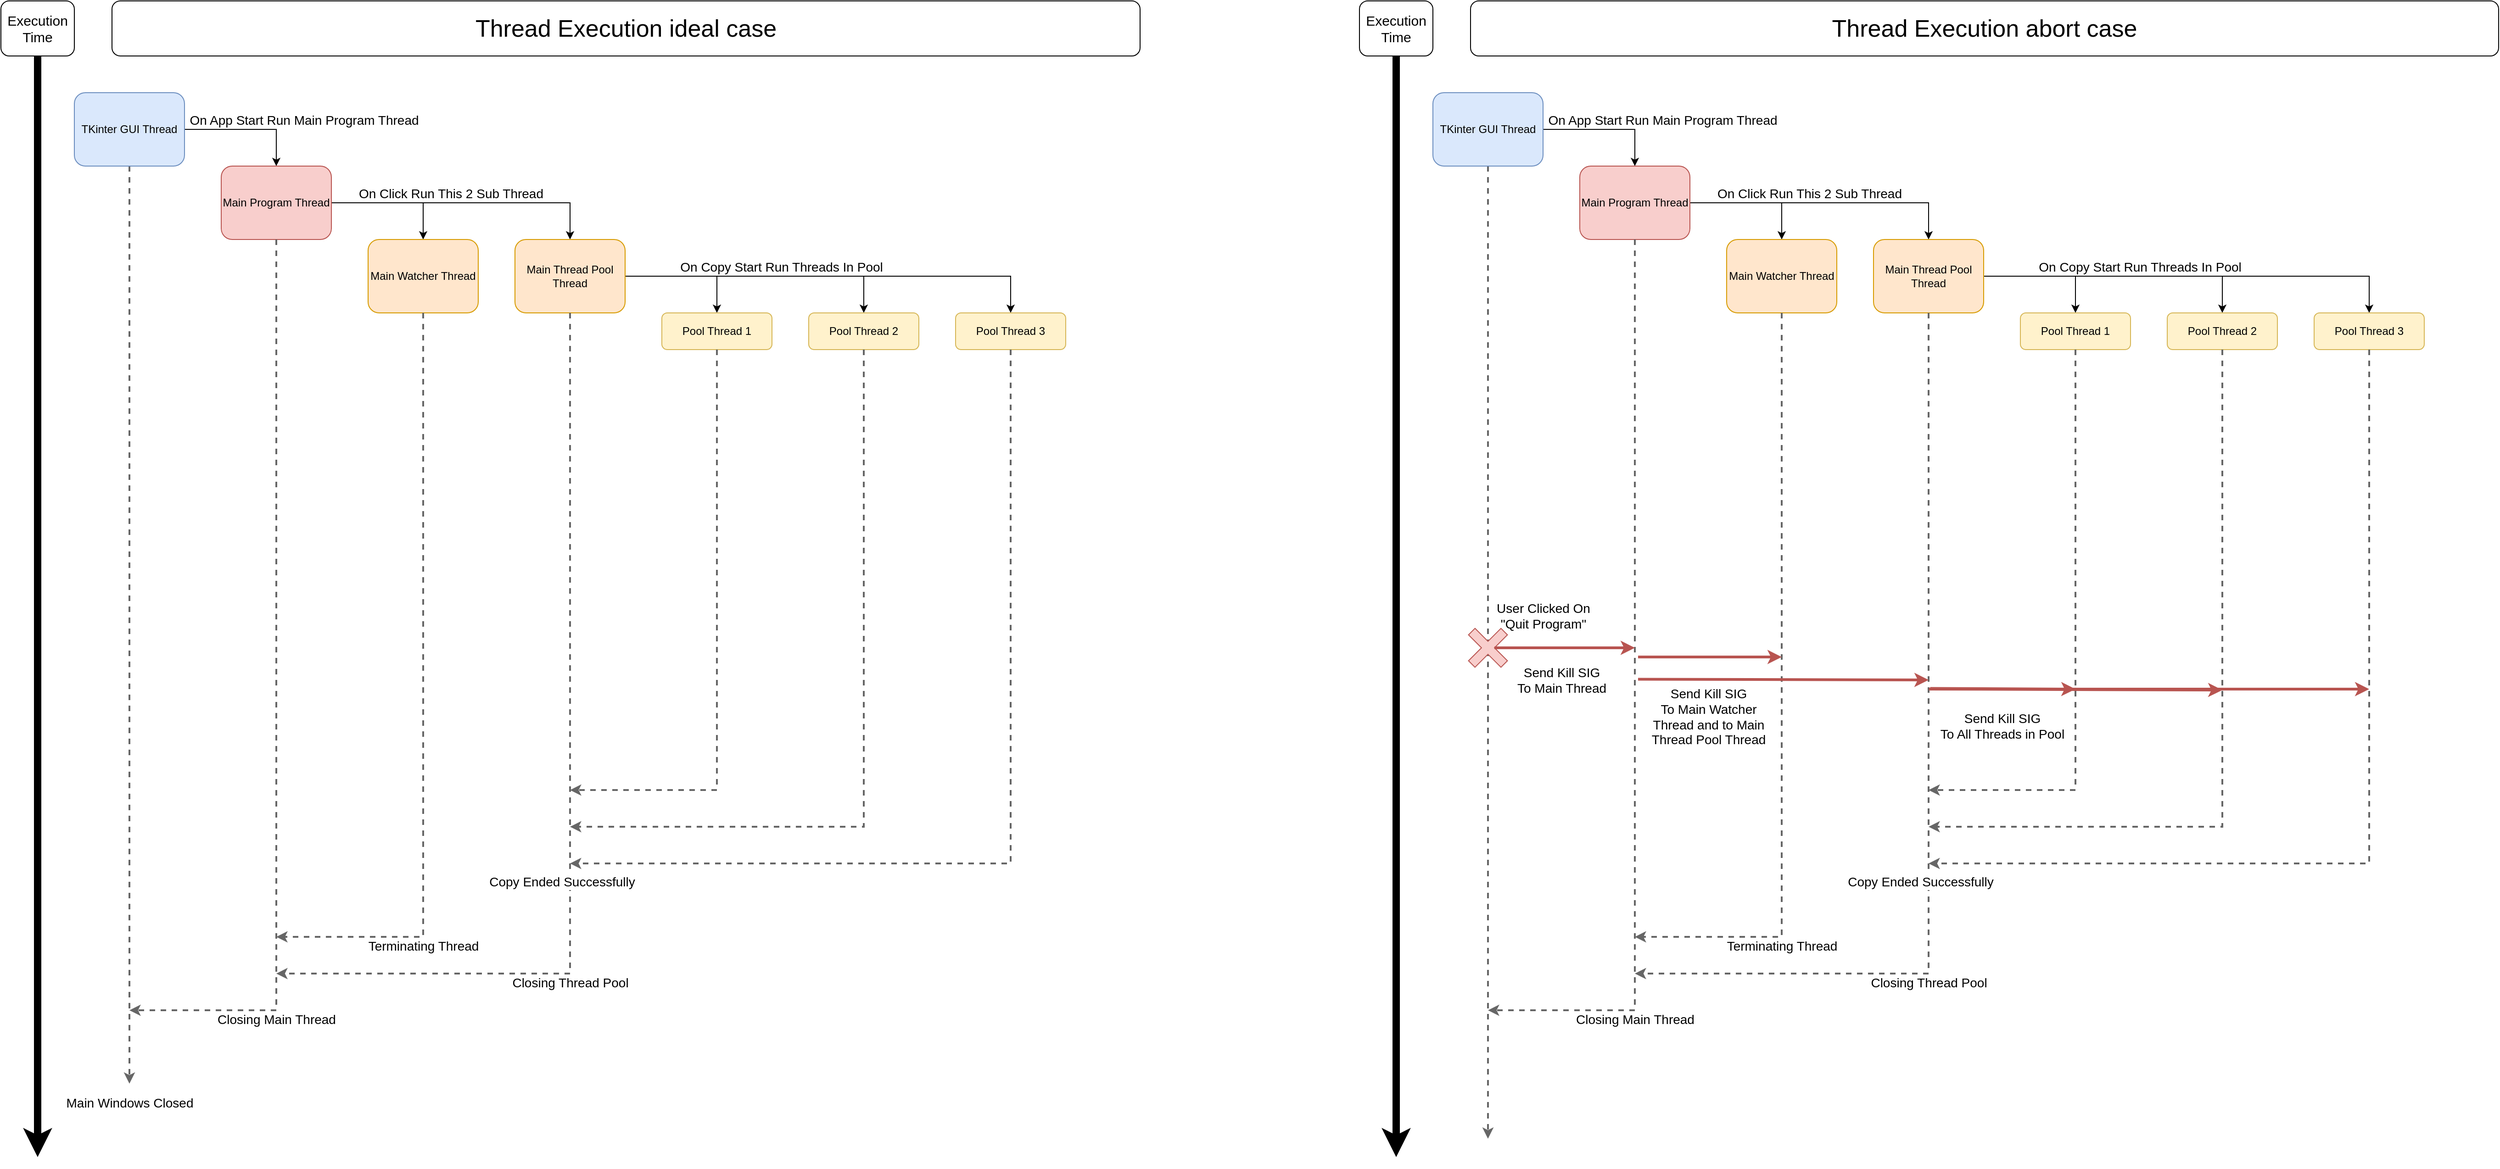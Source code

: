 <mxfile version="21.2.8" type="device">
  <diagram name="Page-1" id="ymSuN-ZyJhWG2fc5j15q">
    <mxGraphModel dx="1846" dy="2400" grid="1" gridSize="10" guides="1" tooltips="1" connect="1" arrows="1" fold="1" page="1" pageScale="1" pageWidth="827" pageHeight="1169" math="0" shadow="0">
      <root>
        <mxCell id="0" />
        <mxCell id="1" parent="0" />
        <mxCell id="BRfnsDcs4DEsO94Z_U3y-1" value="" style="endArrow=classic;html=1;rounded=0;strokeWidth=8;exitX=0.5;exitY=1;exitDx=0;exitDy=0;" parent="1" source="BRfnsDcs4DEsO94Z_U3y-26" edge="1">
          <mxGeometry width="50" height="50" relative="1" as="geometry">
            <mxPoint x="40" y="80" as="sourcePoint" />
            <mxPoint x="40" y="1240" as="targetPoint" />
          </mxGeometry>
        </mxCell>
        <mxCell id="BRfnsDcs4DEsO94Z_U3y-4" style="edgeStyle=orthogonalEdgeStyle;rounded=0;orthogonalLoop=1;jettySize=auto;html=1;entryX=0.5;entryY=0;entryDx=0;entryDy=0;" parent="1" source="BRfnsDcs4DEsO94Z_U3y-2" target="BRfnsDcs4DEsO94Z_U3y-3" edge="1">
          <mxGeometry relative="1" as="geometry">
            <Array as="points">
              <mxPoint x="300" y="120" />
            </Array>
          </mxGeometry>
        </mxCell>
        <mxCell id="BRfnsDcs4DEsO94Z_U3y-28" value="On App Start Run Main Program Thread" style="edgeLabel;html=1;align=center;verticalAlign=middle;resizable=0;points=[];fontSize=14;" parent="BRfnsDcs4DEsO94Z_U3y-4" vertex="1" connectable="0">
          <mxGeometry x="-0.09" y="2" relative="1" as="geometry">
            <mxPoint x="66" y="-8" as="offset" />
          </mxGeometry>
        </mxCell>
        <mxCell id="BRfnsDcs4DEsO94Z_U3y-11" style="edgeStyle=orthogonalEdgeStyle;rounded=0;orthogonalLoop=1;jettySize=auto;html=1;dashed=1;strokeWidth=2;fillColor=#f5f5f5;strokeColor=#666666;fontStyle=1" parent="1" source="BRfnsDcs4DEsO94Z_U3y-2" edge="1">
          <mxGeometry relative="1" as="geometry">
            <mxPoint x="140" y="1160" as="targetPoint" />
            <Array as="points">
              <mxPoint x="140" y="420" />
              <mxPoint x="140" y="420" />
            </Array>
          </mxGeometry>
        </mxCell>
        <mxCell id="BRfnsDcs4DEsO94Z_U3y-27" value="Main Windows Closed" style="edgeLabel;html=1;align=center;verticalAlign=middle;resizable=0;points=[];fontSize=14;" parent="BRfnsDcs4DEsO94Z_U3y-11" vertex="1" connectable="0">
          <mxGeometry x="0.911" relative="1" as="geometry">
            <mxPoint y="65" as="offset" />
          </mxGeometry>
        </mxCell>
        <mxCell id="BRfnsDcs4DEsO94Z_U3y-2" value="TKinter GUI Thread" style="rounded=1;whiteSpace=wrap;html=1;fillColor=#dae8fc;strokeColor=#6c8ebf;" parent="1" vertex="1">
          <mxGeometry x="80" y="80" width="120" height="80" as="geometry" />
        </mxCell>
        <mxCell id="BRfnsDcs4DEsO94Z_U3y-7" value="" style="edgeStyle=orthogonalEdgeStyle;rounded=0;orthogonalLoop=1;jettySize=auto;html=1;" parent="1" source="BRfnsDcs4DEsO94Z_U3y-3" target="BRfnsDcs4DEsO94Z_U3y-6" edge="1">
          <mxGeometry relative="1" as="geometry">
            <Array as="points">
              <mxPoint x="460" y="200" />
            </Array>
          </mxGeometry>
        </mxCell>
        <mxCell id="BRfnsDcs4DEsO94Z_U3y-10" style="edgeStyle=orthogonalEdgeStyle;rounded=0;orthogonalLoop=1;jettySize=auto;html=1;entryX=0.5;entryY=0;entryDx=0;entryDy=0;" parent="1" source="BRfnsDcs4DEsO94Z_U3y-3" target="BRfnsDcs4DEsO94Z_U3y-9" edge="1">
          <mxGeometry relative="1" as="geometry" />
        </mxCell>
        <mxCell id="BRfnsDcs4DEsO94Z_U3y-3" value="Main Program Thread" style="rounded=1;whiteSpace=wrap;html=1;fillColor=#f8cecc;strokeColor=#b85450;" parent="1" vertex="1">
          <mxGeometry x="240" y="160" width="120" height="80" as="geometry" />
        </mxCell>
        <mxCell id="BRfnsDcs4DEsO94Z_U3y-6" value="Main Watcher Thread" style="whiteSpace=wrap;html=1;fillColor=#ffe6cc;strokeColor=#d79b00;rounded=1;" parent="1" vertex="1">
          <mxGeometry x="400" y="240" width="120" height="80" as="geometry" />
        </mxCell>
        <mxCell id="BRfnsDcs4DEsO94Z_U3y-17" value="" style="edgeStyle=orthogonalEdgeStyle;rounded=0;orthogonalLoop=1;jettySize=auto;html=1;entryX=0.5;entryY=0;entryDx=0;entryDy=0;" parent="1" source="BRfnsDcs4DEsO94Z_U3y-9" target="BRfnsDcs4DEsO94Z_U3y-16" edge="1">
          <mxGeometry relative="1" as="geometry" />
        </mxCell>
        <mxCell id="BRfnsDcs4DEsO94Z_U3y-20" style="edgeStyle=orthogonalEdgeStyle;rounded=0;orthogonalLoop=1;jettySize=auto;html=1;entryX=0.5;entryY=0;entryDx=0;entryDy=0;" parent="1" source="BRfnsDcs4DEsO94Z_U3y-9" target="BRfnsDcs4DEsO94Z_U3y-18" edge="1">
          <mxGeometry relative="1" as="geometry" />
        </mxCell>
        <mxCell id="BRfnsDcs4DEsO94Z_U3y-21" style="edgeStyle=orthogonalEdgeStyle;rounded=0;orthogonalLoop=1;jettySize=auto;html=1;entryX=0.5;entryY=0;entryDx=0;entryDy=0;" parent="1" source="BRfnsDcs4DEsO94Z_U3y-9" target="BRfnsDcs4DEsO94Z_U3y-19" edge="1">
          <mxGeometry relative="1" as="geometry" />
        </mxCell>
        <mxCell id="BRfnsDcs4DEsO94Z_U3y-9" value="Main Thread Pool Thread" style="whiteSpace=wrap;html=1;fillColor=#ffe6cc;strokeColor=#d79b00;rounded=1;" parent="1" vertex="1">
          <mxGeometry x="560" y="240" width="120" height="80" as="geometry" />
        </mxCell>
        <mxCell id="BRfnsDcs4DEsO94Z_U3y-12" style="edgeStyle=orthogonalEdgeStyle;rounded=0;orthogonalLoop=1;jettySize=auto;html=1;dashed=1;strokeWidth=2;fillColor=#f5f5f5;strokeColor=#666666;fontStyle=1;exitX=0.5;exitY=1;exitDx=0;exitDy=0;" parent="1" source="BRfnsDcs4DEsO94Z_U3y-3" edge="1">
          <mxGeometry relative="1" as="geometry">
            <mxPoint x="140" y="1080" as="targetPoint" />
            <mxPoint x="299.5" y="260" as="sourcePoint" />
            <Array as="points">
              <mxPoint x="300" y="1080" />
            </Array>
          </mxGeometry>
        </mxCell>
        <mxCell id="BRfnsDcs4DEsO94Z_U3y-13" style="edgeStyle=orthogonalEdgeStyle;rounded=0;orthogonalLoop=1;jettySize=auto;html=1;dashed=1;strokeWidth=2;fillColor=#f5f5f5;strokeColor=#666666;fontStyle=1;exitX=0.5;exitY=1;exitDx=0;exitDy=0;" parent="1" source="BRfnsDcs4DEsO94Z_U3y-6" edge="1">
          <mxGeometry relative="1" as="geometry">
            <mxPoint x="300" y="1000" as="targetPoint" />
            <mxPoint x="459.5" y="330" as="sourcePoint" />
            <Array as="points">
              <mxPoint x="460" y="1000" />
            </Array>
          </mxGeometry>
        </mxCell>
        <mxCell id="BRfnsDcs4DEsO94Z_U3y-14" style="edgeStyle=orthogonalEdgeStyle;rounded=0;orthogonalLoop=1;jettySize=auto;html=1;dashed=1;strokeWidth=2;fillColor=#f5f5f5;strokeColor=#666666;fontStyle=1;exitX=0.5;exitY=1;exitDx=0;exitDy=0;" parent="1" source="BRfnsDcs4DEsO94Z_U3y-9" edge="1">
          <mxGeometry relative="1" as="geometry">
            <mxPoint x="300" y="1040" as="targetPoint" />
            <mxPoint x="620" y="330" as="sourcePoint" />
            <Array as="points">
              <mxPoint x="620" y="1040" />
            </Array>
          </mxGeometry>
        </mxCell>
        <mxCell id="BRfnsDcs4DEsO94Z_U3y-16" value="Pool Thread 1" style="whiteSpace=wrap;html=1;fillColor=#fff2cc;strokeColor=#d6b656;rounded=1;" parent="1" vertex="1">
          <mxGeometry x="720" y="320" width="120" height="40" as="geometry" />
        </mxCell>
        <mxCell id="BRfnsDcs4DEsO94Z_U3y-18" value="Pool Thread 2" style="whiteSpace=wrap;html=1;fillColor=#fff2cc;strokeColor=#d6b656;rounded=1;" parent="1" vertex="1">
          <mxGeometry x="880" y="320" width="120" height="40" as="geometry" />
        </mxCell>
        <mxCell id="BRfnsDcs4DEsO94Z_U3y-19" value="Pool Thread 3" style="whiteSpace=wrap;html=1;fillColor=#fff2cc;strokeColor=#d6b656;rounded=1;" parent="1" vertex="1">
          <mxGeometry x="1040" y="320" width="120" height="40" as="geometry" />
        </mxCell>
        <mxCell id="BRfnsDcs4DEsO94Z_U3y-22" style="edgeStyle=orthogonalEdgeStyle;rounded=0;orthogonalLoop=1;jettySize=auto;html=1;dashed=1;strokeWidth=2;fillColor=#f5f5f5;strokeColor=#666666;fontStyle=1;exitX=0.5;exitY=1;exitDx=0;exitDy=0;" parent="1" source="BRfnsDcs4DEsO94Z_U3y-16" edge="1">
          <mxGeometry relative="1" as="geometry">
            <mxPoint x="620" y="840" as="targetPoint" />
            <mxPoint x="790" y="380" as="sourcePoint" />
            <Array as="points">
              <mxPoint x="780" y="840" />
            </Array>
          </mxGeometry>
        </mxCell>
        <mxCell id="BRfnsDcs4DEsO94Z_U3y-23" style="edgeStyle=orthogonalEdgeStyle;rounded=0;orthogonalLoop=1;jettySize=auto;html=1;dashed=1;strokeWidth=2;fillColor=#f5f5f5;strokeColor=#666666;fontStyle=1;exitX=0.5;exitY=1;exitDx=0;exitDy=0;" parent="1" source="BRfnsDcs4DEsO94Z_U3y-18" edge="1">
          <mxGeometry relative="1" as="geometry">
            <mxPoint x="620" y="880" as="targetPoint" />
            <mxPoint x="780" y="400" as="sourcePoint" />
            <Array as="points">
              <mxPoint x="940" y="880" />
            </Array>
          </mxGeometry>
        </mxCell>
        <mxCell id="BRfnsDcs4DEsO94Z_U3y-24" style="edgeStyle=orthogonalEdgeStyle;rounded=0;orthogonalLoop=1;jettySize=auto;html=1;dashed=1;strokeWidth=2;fillColor=#f5f5f5;strokeColor=#666666;fontStyle=1;exitX=0.5;exitY=1;exitDx=0;exitDy=0;" parent="1" source="BRfnsDcs4DEsO94Z_U3y-19" edge="1">
          <mxGeometry relative="1" as="geometry">
            <mxPoint x="619.97" y="920" as="targetPoint" />
            <mxPoint x="939.97" y="400" as="sourcePoint" />
            <Array as="points">
              <mxPoint x="1100" y="920" />
            </Array>
          </mxGeometry>
        </mxCell>
        <mxCell id="Ii8c8RwgKfspe1XiJYZi-1" value="Copy Ended Successfully" style="edgeLabel;html=1;align=center;verticalAlign=middle;resizable=0;points=[];fontSize=14;" vertex="1" connectable="0" parent="BRfnsDcs4DEsO94Z_U3y-24">
          <mxGeometry x="0.599" y="4" relative="1" as="geometry">
            <mxPoint x="-218" y="16" as="offset" />
          </mxGeometry>
        </mxCell>
        <mxCell id="BRfnsDcs4DEsO94Z_U3y-25" value="Thread Execution ideal case" style="rounded=1;whiteSpace=wrap;html=1;fontSize=26;" parent="1" vertex="1">
          <mxGeometry x="121" y="-20" width="1120" height="60" as="geometry" />
        </mxCell>
        <mxCell id="BRfnsDcs4DEsO94Z_U3y-26" value="Execution Time" style="rounded=1;whiteSpace=wrap;html=1;fontSize=15;" parent="1" vertex="1">
          <mxGeometry y="-20" width="80" height="60" as="geometry" />
        </mxCell>
        <mxCell id="BRfnsDcs4DEsO94Z_U3y-29" value="On Click Run This 2 Sub Thread" style="edgeLabel;html=1;align=center;verticalAlign=middle;resizable=0;points=[];fontSize=14;" parent="1" vertex="1" connectable="0">
          <mxGeometry x="489.996" y="190" as="geometry" />
        </mxCell>
        <mxCell id="BRfnsDcs4DEsO94Z_U3y-30" value="On Copy Start Run Threads In Pool" style="edgeLabel;html=1;align=center;verticalAlign=middle;resizable=0;points=[];fontSize=14;" parent="1" vertex="1" connectable="0">
          <mxGeometry x="849.996" y="270" as="geometry" />
        </mxCell>
        <mxCell id="Ii8c8RwgKfspe1XiJYZi-2" value="Closing Thread Pool" style="edgeLabel;html=1;align=center;verticalAlign=middle;resizable=0;points=[];fontSize=14;" vertex="1" connectable="0" parent="1">
          <mxGeometry x="620.002" y="1050" as="geometry" />
        </mxCell>
        <mxCell id="Ii8c8RwgKfspe1XiJYZi-3" value="Terminating Thread" style="edgeLabel;html=1;align=center;verticalAlign=middle;resizable=0;points=[];fontSize=14;" vertex="1" connectable="0" parent="1">
          <mxGeometry x="460.002" y="1010" as="geometry" />
        </mxCell>
        <mxCell id="Ii8c8RwgKfspe1XiJYZi-4" value="Closing Main Thread" style="edgeLabel;html=1;align=center;verticalAlign=middle;resizable=0;points=[];fontSize=14;" vertex="1" connectable="0" parent="1">
          <mxGeometry x="300" y="1090.005" as="geometry" />
        </mxCell>
        <mxCell id="Ii8c8RwgKfspe1XiJYZi-5" value="" style="endArrow=classic;html=1;rounded=0;strokeWidth=8;exitX=0.5;exitY=1;exitDx=0;exitDy=0;" edge="1" parent="1" source="Ii8c8RwgKfspe1XiJYZi-30">
          <mxGeometry width="50" height="50" relative="1" as="geometry">
            <mxPoint x="1520" y="80" as="sourcePoint" />
            <mxPoint x="1520" y="1240" as="targetPoint" />
          </mxGeometry>
        </mxCell>
        <mxCell id="Ii8c8RwgKfspe1XiJYZi-6" style="edgeStyle=orthogonalEdgeStyle;rounded=0;orthogonalLoop=1;jettySize=auto;html=1;entryX=0.5;entryY=0;entryDx=0;entryDy=0;" edge="1" parent="1" source="Ii8c8RwgKfspe1XiJYZi-10" target="Ii8c8RwgKfspe1XiJYZi-13">
          <mxGeometry relative="1" as="geometry">
            <Array as="points">
              <mxPoint x="1780" y="120" />
            </Array>
          </mxGeometry>
        </mxCell>
        <mxCell id="Ii8c8RwgKfspe1XiJYZi-7" value="On App Start Run Main Program Thread" style="edgeLabel;html=1;align=center;verticalAlign=middle;resizable=0;points=[];fontSize=14;" vertex="1" connectable="0" parent="Ii8c8RwgKfspe1XiJYZi-6">
          <mxGeometry x="-0.09" y="2" relative="1" as="geometry">
            <mxPoint x="66" y="-8" as="offset" />
          </mxGeometry>
        </mxCell>
        <mxCell id="Ii8c8RwgKfspe1XiJYZi-8" style="edgeStyle=orthogonalEdgeStyle;rounded=0;orthogonalLoop=1;jettySize=auto;html=1;dashed=1;strokeWidth=2;fillColor=#f5f5f5;strokeColor=#666666;fontStyle=1;exitX=0.5;exitY=1;exitDx=0;exitDy=0;" edge="1" parent="1" source="Ii8c8RwgKfspe1XiJYZi-10">
          <mxGeometry relative="1" as="geometry">
            <mxPoint x="1620" y="1220" as="targetPoint" />
            <Array as="points" />
          </mxGeometry>
        </mxCell>
        <mxCell id="Ii8c8RwgKfspe1XiJYZi-9" value="User Clicked On&lt;br&gt;&quot;Quit Program&quot;" style="edgeLabel;html=1;align=center;verticalAlign=middle;resizable=0;points=[];fontSize=14;" vertex="1" connectable="0" parent="Ii8c8RwgKfspe1XiJYZi-8">
          <mxGeometry x="0.911" relative="1" as="geometry">
            <mxPoint x="60" y="-523" as="offset" />
          </mxGeometry>
        </mxCell>
        <mxCell id="Ii8c8RwgKfspe1XiJYZi-10" value="TKinter GUI Thread" style="rounded=1;whiteSpace=wrap;html=1;fillColor=#dae8fc;strokeColor=#6c8ebf;" vertex="1" parent="1">
          <mxGeometry x="1560" y="80" width="120" height="80" as="geometry" />
        </mxCell>
        <mxCell id="Ii8c8RwgKfspe1XiJYZi-11" value="" style="edgeStyle=orthogonalEdgeStyle;rounded=0;orthogonalLoop=1;jettySize=auto;html=1;" edge="1" parent="1" source="Ii8c8RwgKfspe1XiJYZi-13" target="Ii8c8RwgKfspe1XiJYZi-14">
          <mxGeometry relative="1" as="geometry">
            <Array as="points">
              <mxPoint x="1940" y="200" />
            </Array>
          </mxGeometry>
        </mxCell>
        <mxCell id="Ii8c8RwgKfspe1XiJYZi-12" style="edgeStyle=orthogonalEdgeStyle;rounded=0;orthogonalLoop=1;jettySize=auto;html=1;entryX=0.5;entryY=0;entryDx=0;entryDy=0;" edge="1" parent="1" source="Ii8c8RwgKfspe1XiJYZi-13" target="Ii8c8RwgKfspe1XiJYZi-18">
          <mxGeometry relative="1" as="geometry" />
        </mxCell>
        <mxCell id="Ii8c8RwgKfspe1XiJYZi-13" value="Main Program Thread" style="rounded=1;whiteSpace=wrap;html=1;fillColor=#f8cecc;strokeColor=#b85450;" vertex="1" parent="1">
          <mxGeometry x="1720" y="160" width="120" height="80" as="geometry" />
        </mxCell>
        <mxCell id="Ii8c8RwgKfspe1XiJYZi-14" value="Main Watcher Thread" style="whiteSpace=wrap;html=1;fillColor=#ffe6cc;strokeColor=#d79b00;rounded=1;" vertex="1" parent="1">
          <mxGeometry x="1880" y="240" width="120" height="80" as="geometry" />
        </mxCell>
        <mxCell id="Ii8c8RwgKfspe1XiJYZi-15" value="" style="edgeStyle=orthogonalEdgeStyle;rounded=0;orthogonalLoop=1;jettySize=auto;html=1;entryX=0.5;entryY=0;entryDx=0;entryDy=0;" edge="1" parent="1" source="Ii8c8RwgKfspe1XiJYZi-18" target="Ii8c8RwgKfspe1XiJYZi-22">
          <mxGeometry relative="1" as="geometry" />
        </mxCell>
        <mxCell id="Ii8c8RwgKfspe1XiJYZi-16" style="edgeStyle=orthogonalEdgeStyle;rounded=0;orthogonalLoop=1;jettySize=auto;html=1;entryX=0.5;entryY=0;entryDx=0;entryDy=0;" edge="1" parent="1" source="Ii8c8RwgKfspe1XiJYZi-18" target="Ii8c8RwgKfspe1XiJYZi-23">
          <mxGeometry relative="1" as="geometry" />
        </mxCell>
        <mxCell id="Ii8c8RwgKfspe1XiJYZi-17" style="edgeStyle=orthogonalEdgeStyle;rounded=0;orthogonalLoop=1;jettySize=auto;html=1;entryX=0.5;entryY=0;entryDx=0;entryDy=0;" edge="1" parent="1" source="Ii8c8RwgKfspe1XiJYZi-18" target="Ii8c8RwgKfspe1XiJYZi-24">
          <mxGeometry relative="1" as="geometry" />
        </mxCell>
        <mxCell id="Ii8c8RwgKfspe1XiJYZi-18" value="Main Thread Pool Thread" style="whiteSpace=wrap;html=1;fillColor=#ffe6cc;strokeColor=#d79b00;rounded=1;" vertex="1" parent="1">
          <mxGeometry x="2040" y="240" width="120" height="80" as="geometry" />
        </mxCell>
        <mxCell id="Ii8c8RwgKfspe1XiJYZi-19" style="edgeStyle=orthogonalEdgeStyle;rounded=0;orthogonalLoop=1;jettySize=auto;html=1;dashed=1;strokeWidth=2;fillColor=#f5f5f5;strokeColor=#666666;fontStyle=1;exitX=0.5;exitY=1;exitDx=0;exitDy=0;" edge="1" parent="1" source="Ii8c8RwgKfspe1XiJYZi-13">
          <mxGeometry relative="1" as="geometry">
            <mxPoint x="1620" y="1080" as="targetPoint" />
            <mxPoint x="1779.5" y="260" as="sourcePoint" />
            <Array as="points">
              <mxPoint x="1780" y="1080" />
            </Array>
          </mxGeometry>
        </mxCell>
        <mxCell id="Ii8c8RwgKfspe1XiJYZi-20" style="edgeStyle=orthogonalEdgeStyle;rounded=0;orthogonalLoop=1;jettySize=auto;html=1;dashed=1;strokeWidth=2;fillColor=#f5f5f5;strokeColor=#666666;fontStyle=1;exitX=0.5;exitY=1;exitDx=0;exitDy=0;" edge="1" parent="1" source="Ii8c8RwgKfspe1XiJYZi-14">
          <mxGeometry relative="1" as="geometry">
            <mxPoint x="1780" y="1000" as="targetPoint" />
            <mxPoint x="1939.5" y="330" as="sourcePoint" />
            <Array as="points">
              <mxPoint x="1940" y="1000" />
            </Array>
          </mxGeometry>
        </mxCell>
        <mxCell id="Ii8c8RwgKfspe1XiJYZi-21" style="edgeStyle=orthogonalEdgeStyle;rounded=0;orthogonalLoop=1;jettySize=auto;html=1;dashed=1;strokeWidth=2;fillColor=#f5f5f5;strokeColor=#666666;fontStyle=1;exitX=0.5;exitY=1;exitDx=0;exitDy=0;" edge="1" parent="1" source="Ii8c8RwgKfspe1XiJYZi-18">
          <mxGeometry relative="1" as="geometry">
            <mxPoint x="1780" y="1040" as="targetPoint" />
            <mxPoint x="2100" y="330" as="sourcePoint" />
            <Array as="points">
              <mxPoint x="2100" y="1040" />
            </Array>
          </mxGeometry>
        </mxCell>
        <mxCell id="Ii8c8RwgKfspe1XiJYZi-22" value="Pool Thread 1" style="whiteSpace=wrap;html=1;fillColor=#fff2cc;strokeColor=#d6b656;rounded=1;" vertex="1" parent="1">
          <mxGeometry x="2200" y="320" width="120" height="40" as="geometry" />
        </mxCell>
        <mxCell id="Ii8c8RwgKfspe1XiJYZi-23" value="Pool Thread 2" style="whiteSpace=wrap;html=1;fillColor=#fff2cc;strokeColor=#d6b656;rounded=1;" vertex="1" parent="1">
          <mxGeometry x="2360" y="320" width="120" height="40" as="geometry" />
        </mxCell>
        <mxCell id="Ii8c8RwgKfspe1XiJYZi-24" value="Pool Thread 3" style="whiteSpace=wrap;html=1;fillColor=#fff2cc;strokeColor=#d6b656;rounded=1;" vertex="1" parent="1">
          <mxGeometry x="2520" y="320" width="120" height="40" as="geometry" />
        </mxCell>
        <mxCell id="Ii8c8RwgKfspe1XiJYZi-25" style="edgeStyle=orthogonalEdgeStyle;rounded=0;orthogonalLoop=1;jettySize=auto;html=1;dashed=1;strokeWidth=2;fillColor=#f5f5f5;strokeColor=#666666;fontStyle=1;exitX=0.5;exitY=1;exitDx=0;exitDy=0;" edge="1" parent="1" source="Ii8c8RwgKfspe1XiJYZi-22">
          <mxGeometry relative="1" as="geometry">
            <mxPoint x="2100" y="840" as="targetPoint" />
            <mxPoint x="2270" y="380" as="sourcePoint" />
            <Array as="points">
              <mxPoint x="2260" y="840" />
            </Array>
          </mxGeometry>
        </mxCell>
        <mxCell id="Ii8c8RwgKfspe1XiJYZi-26" style="edgeStyle=orthogonalEdgeStyle;rounded=0;orthogonalLoop=1;jettySize=auto;html=1;dashed=1;strokeWidth=2;fillColor=#f5f5f5;strokeColor=#666666;fontStyle=1;exitX=0.5;exitY=1;exitDx=0;exitDy=0;" edge="1" parent="1" source="Ii8c8RwgKfspe1XiJYZi-23">
          <mxGeometry relative="1" as="geometry">
            <mxPoint x="2100" y="880" as="targetPoint" />
            <mxPoint x="2260" y="400" as="sourcePoint" />
            <Array as="points">
              <mxPoint x="2420" y="880" />
            </Array>
          </mxGeometry>
        </mxCell>
        <mxCell id="Ii8c8RwgKfspe1XiJYZi-27" style="edgeStyle=orthogonalEdgeStyle;rounded=0;orthogonalLoop=1;jettySize=auto;html=1;dashed=1;strokeWidth=2;fillColor=#f5f5f5;strokeColor=#666666;fontStyle=1;exitX=0.5;exitY=1;exitDx=0;exitDy=0;" edge="1" parent="1" source="Ii8c8RwgKfspe1XiJYZi-24">
          <mxGeometry relative="1" as="geometry">
            <mxPoint x="2099.97" y="920" as="targetPoint" />
            <mxPoint x="2419.97" y="400" as="sourcePoint" />
            <Array as="points">
              <mxPoint x="2580" y="920" />
            </Array>
          </mxGeometry>
        </mxCell>
        <mxCell id="Ii8c8RwgKfspe1XiJYZi-28" value="Copy Ended Successfully" style="edgeLabel;html=1;align=center;verticalAlign=middle;resizable=0;points=[];fontSize=14;" vertex="1" connectable="0" parent="Ii8c8RwgKfspe1XiJYZi-27">
          <mxGeometry x="0.599" y="4" relative="1" as="geometry">
            <mxPoint x="-218" y="16" as="offset" />
          </mxGeometry>
        </mxCell>
        <mxCell id="Ii8c8RwgKfspe1XiJYZi-29" value="Thread Execution abort case" style="rounded=1;whiteSpace=wrap;html=1;fontSize=26;" vertex="1" parent="1">
          <mxGeometry x="1601" y="-20" width="1120" height="60" as="geometry" />
        </mxCell>
        <mxCell id="Ii8c8RwgKfspe1XiJYZi-30" value="Execution Time" style="rounded=1;whiteSpace=wrap;html=1;fontSize=15;" vertex="1" parent="1">
          <mxGeometry x="1480" y="-20" width="80" height="60" as="geometry" />
        </mxCell>
        <mxCell id="Ii8c8RwgKfspe1XiJYZi-31" value="On Click Run This 2 Sub Thread" style="edgeLabel;html=1;align=center;verticalAlign=middle;resizable=0;points=[];fontSize=14;" vertex="1" connectable="0" parent="1">
          <mxGeometry x="1969.996" y="190" as="geometry" />
        </mxCell>
        <mxCell id="Ii8c8RwgKfspe1XiJYZi-32" value="On Copy Start Run Threads In Pool" style="edgeLabel;html=1;align=center;verticalAlign=middle;resizable=0;points=[];fontSize=14;" vertex="1" connectable="0" parent="1">
          <mxGeometry x="2329.996" y="270" as="geometry" />
        </mxCell>
        <mxCell id="Ii8c8RwgKfspe1XiJYZi-33" value="Closing Thread Pool" style="edgeLabel;html=1;align=center;verticalAlign=middle;resizable=0;points=[];fontSize=14;" vertex="1" connectable="0" parent="1">
          <mxGeometry x="2100.002" y="1050" as="geometry" />
        </mxCell>
        <mxCell id="Ii8c8RwgKfspe1XiJYZi-34" value="Terminating Thread" style="edgeLabel;html=1;align=center;verticalAlign=middle;resizable=0;points=[];fontSize=14;" vertex="1" connectable="0" parent="1">
          <mxGeometry x="1940.002" y="1010" as="geometry" />
        </mxCell>
        <mxCell id="Ii8c8RwgKfspe1XiJYZi-35" value="Closing Main Thread" style="edgeLabel;html=1;align=center;verticalAlign=middle;resizable=0;points=[];fontSize=14;" vertex="1" connectable="0" parent="1">
          <mxGeometry x="1780" y="1090.005" as="geometry" />
        </mxCell>
        <mxCell id="Ii8c8RwgKfspe1XiJYZi-36" value="" style="shape=cross;whiteSpace=wrap;html=1;rotation=45;fillColor=#f8cecc;strokeColor=#b85450;" vertex="1" parent="1">
          <mxGeometry x="1595" y="660" width="50" height="50" as="geometry" />
        </mxCell>
        <mxCell id="Ii8c8RwgKfspe1XiJYZi-43" value="" style="endArrow=classic;html=1;rounded=0;fillColor=#f8cecc;strokeColor=#b85450;strokeWidth=3;exitX=0;exitY=0;exitDx=30;exitDy=20;exitPerimeter=0;" edge="1" parent="1" source="Ii8c8RwgKfspe1XiJYZi-36">
          <mxGeometry width="50" height="50" relative="1" as="geometry">
            <mxPoint x="1654" y="1160" as="sourcePoint" />
            <mxPoint x="1780" y="685" as="targetPoint" />
          </mxGeometry>
        </mxCell>
        <mxCell id="Ii8c8RwgKfspe1XiJYZi-45" value="Send Kill SIG&lt;br&gt;To Main Thread" style="edgeLabel;html=1;align=center;verticalAlign=middle;resizable=0;points=[];fontSize=14;" vertex="1" connectable="0" parent="1">
          <mxGeometry x="1700" y="720.005" as="geometry" />
        </mxCell>
        <mxCell id="Ii8c8RwgKfspe1XiJYZi-47" value="Send Kill SIG&lt;br&gt;To Main Watcher&lt;br&gt;Thread and to Main &lt;br&gt;Thread Pool Thread" style="edgeLabel;html=1;align=center;verticalAlign=middle;resizable=0;points=[];fontSize=14;" vertex="1" connectable="0" parent="1">
          <mxGeometry x="1860" y="760.005" as="geometry" />
        </mxCell>
        <mxCell id="Ii8c8RwgKfspe1XiJYZi-48" value="" style="endArrow=classic;html=1;rounded=0;fillColor=#f8cecc;strokeColor=#b85450;strokeWidth=3;exitX=0;exitY=0;exitDx=30;exitDy=20;exitPerimeter=0;" edge="1" parent="1">
          <mxGeometry width="50" height="50" relative="1" as="geometry">
            <mxPoint x="1783.5" y="695" as="sourcePoint" />
            <mxPoint x="1940" y="695" as="targetPoint" />
          </mxGeometry>
        </mxCell>
        <mxCell id="Ii8c8RwgKfspe1XiJYZi-49" value="" style="endArrow=classic;html=1;rounded=0;fillColor=#f8cecc;strokeColor=#b85450;strokeWidth=3;exitX=0;exitY=0;exitDx=30;exitDy=20;exitPerimeter=0;" edge="1" parent="1">
          <mxGeometry width="50" height="50" relative="1" as="geometry">
            <mxPoint x="1783.5" y="719.24" as="sourcePoint" />
            <mxPoint x="2100" y="720" as="targetPoint" />
          </mxGeometry>
        </mxCell>
        <mxCell id="Ii8c8RwgKfspe1XiJYZi-50" value="" style="endArrow=classic;html=1;rounded=0;fillColor=#f8cecc;strokeColor=#b85450;strokeWidth=3;exitX=0;exitY=0;exitDx=30;exitDy=20;exitPerimeter=0;" edge="1" parent="1">
          <mxGeometry width="50" height="50" relative="1" as="geometry">
            <mxPoint x="2101.75" y="729.24" as="sourcePoint" />
            <mxPoint x="2260" y="730" as="targetPoint" />
          </mxGeometry>
        </mxCell>
        <mxCell id="Ii8c8RwgKfspe1XiJYZi-51" value="Send Kill SIG&lt;br&gt;To All Threads in Pool" style="edgeLabel;html=1;align=center;verticalAlign=middle;resizable=0;points=[];fontSize=14;" vertex="1" connectable="0" parent="1">
          <mxGeometry x="2180" y="770.005" as="geometry" />
        </mxCell>
        <mxCell id="Ii8c8RwgKfspe1XiJYZi-52" value="" style="endArrow=classic;html=1;rounded=0;fillColor=#f8cecc;strokeColor=#b85450;strokeWidth=3;exitX=0;exitY=0;exitDx=30;exitDy=20;exitPerimeter=0;" edge="1" parent="1">
          <mxGeometry width="50" height="50" relative="1" as="geometry">
            <mxPoint x="2100.88" y="730" as="sourcePoint" />
            <mxPoint x="2420" y="731" as="targetPoint" />
          </mxGeometry>
        </mxCell>
        <mxCell id="Ii8c8RwgKfspe1XiJYZi-53" value="" style="endArrow=classic;html=1;rounded=0;fillColor=#f8cecc;strokeColor=#b85450;strokeWidth=3;exitX=0;exitY=0;exitDx=30;exitDy=20;exitPerimeter=0;" edge="1" parent="1">
          <mxGeometry width="50" height="50" relative="1" as="geometry">
            <mxPoint x="2100.44" y="730" as="sourcePoint" />
            <mxPoint x="2580" y="730" as="targetPoint" />
          </mxGeometry>
        </mxCell>
      </root>
    </mxGraphModel>
  </diagram>
</mxfile>
